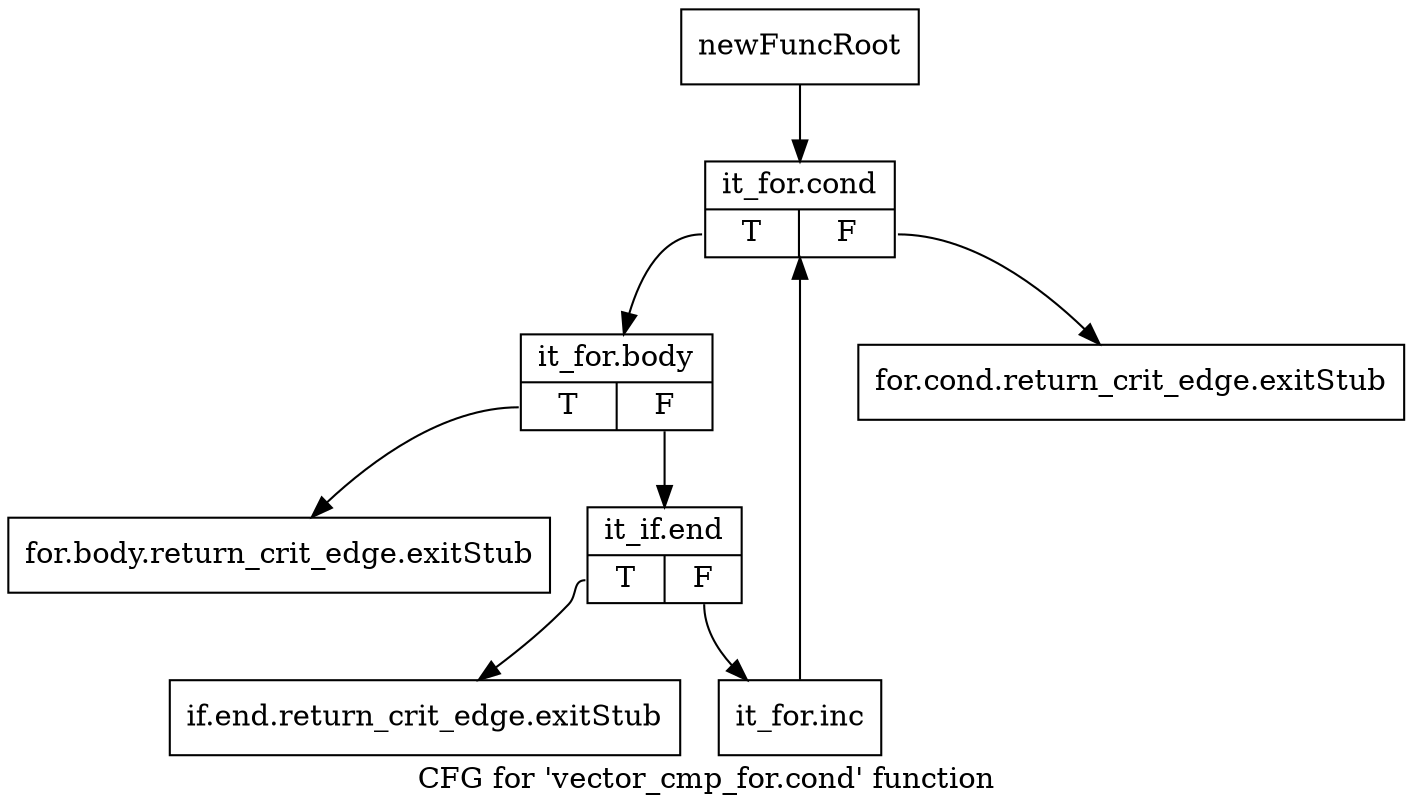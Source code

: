 digraph "CFG for 'vector_cmp_for.cond' function" {
	label="CFG for 'vector_cmp_for.cond' function";

	Node0x1392150 [shape=record,label="{newFuncRoot}"];
	Node0x1392150 -> Node0x1392290;
	Node0x13921a0 [shape=record,label="{for.cond.return_crit_edge.exitStub}"];
	Node0x13921f0 [shape=record,label="{for.body.return_crit_edge.exitStub}"];
	Node0x1392240 [shape=record,label="{if.end.return_crit_edge.exitStub}"];
	Node0x1392290 [shape=record,label="{it_for.cond|{<s0>T|<s1>F}}"];
	Node0x1392290:s0 -> Node0x13922e0;
	Node0x1392290:s1 -> Node0x13921a0;
	Node0x13922e0 [shape=record,label="{it_for.body|{<s0>T|<s1>F}}"];
	Node0x13922e0:s0 -> Node0x13921f0;
	Node0x13922e0:s1 -> Node0x1392330;
	Node0x1392330 [shape=record,label="{it_if.end|{<s0>T|<s1>F}}"];
	Node0x1392330:s0 -> Node0x1392240;
	Node0x1392330:s1 -> Node0x1392380;
	Node0x1392380 [shape=record,label="{it_for.inc}"];
	Node0x1392380 -> Node0x1392290;
}
